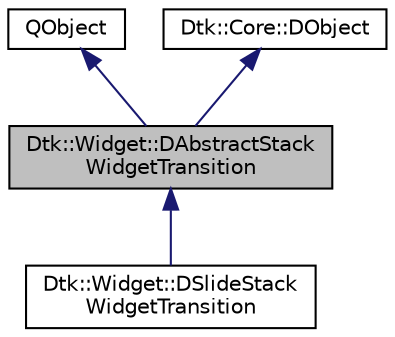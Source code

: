 digraph "Dtk::Widget::DAbstractStackWidgetTransition"
{
  edge [fontname="Helvetica",fontsize="10",labelfontname="Helvetica",labelfontsize="10"];
  node [fontname="Helvetica",fontsize="10",shape=record];
  Node0 [label="Dtk::Widget::DAbstractStack\lWidgetTransition",height=0.2,width=0.4,color="black", fillcolor="grey75", style="filled", fontcolor="black"];
  Node1 -> Node0 [dir="back",color="midnightblue",fontsize="10",style="solid",fontname="Helvetica"];
  Node1 [label="QObject",height=0.2,width=0.4,color="black", fillcolor="white", style="filled",URL="/home/xmuli/project/dtk/tags/qtcore.tags$qobject.html"];
  Node2 -> Node0 [dir="back",color="midnightblue",fontsize="10",style="solid",fontname="Helvetica"];
  Node2 [label="Dtk::Core::DObject",height=0.2,width=0.4,color="black", fillcolor="white", style="filled",URL="$class_dtk_1_1_core_1_1_d_object.html",tooltip="deepin-tool-kit 中所有公开类的祖先类。 "];
  Node0 -> Node3 [dir="back",color="midnightblue",fontsize="10",style="solid",fontname="Helvetica"];
  Node3 [label="Dtk::Widget::DSlideStack\lWidgetTransition",height=0.2,width=0.4,color="black", fillcolor="white", style="filled",URL="$class_dtk_1_1_widget_1_1_d_slide_stack_widget_transition.html"];
}
